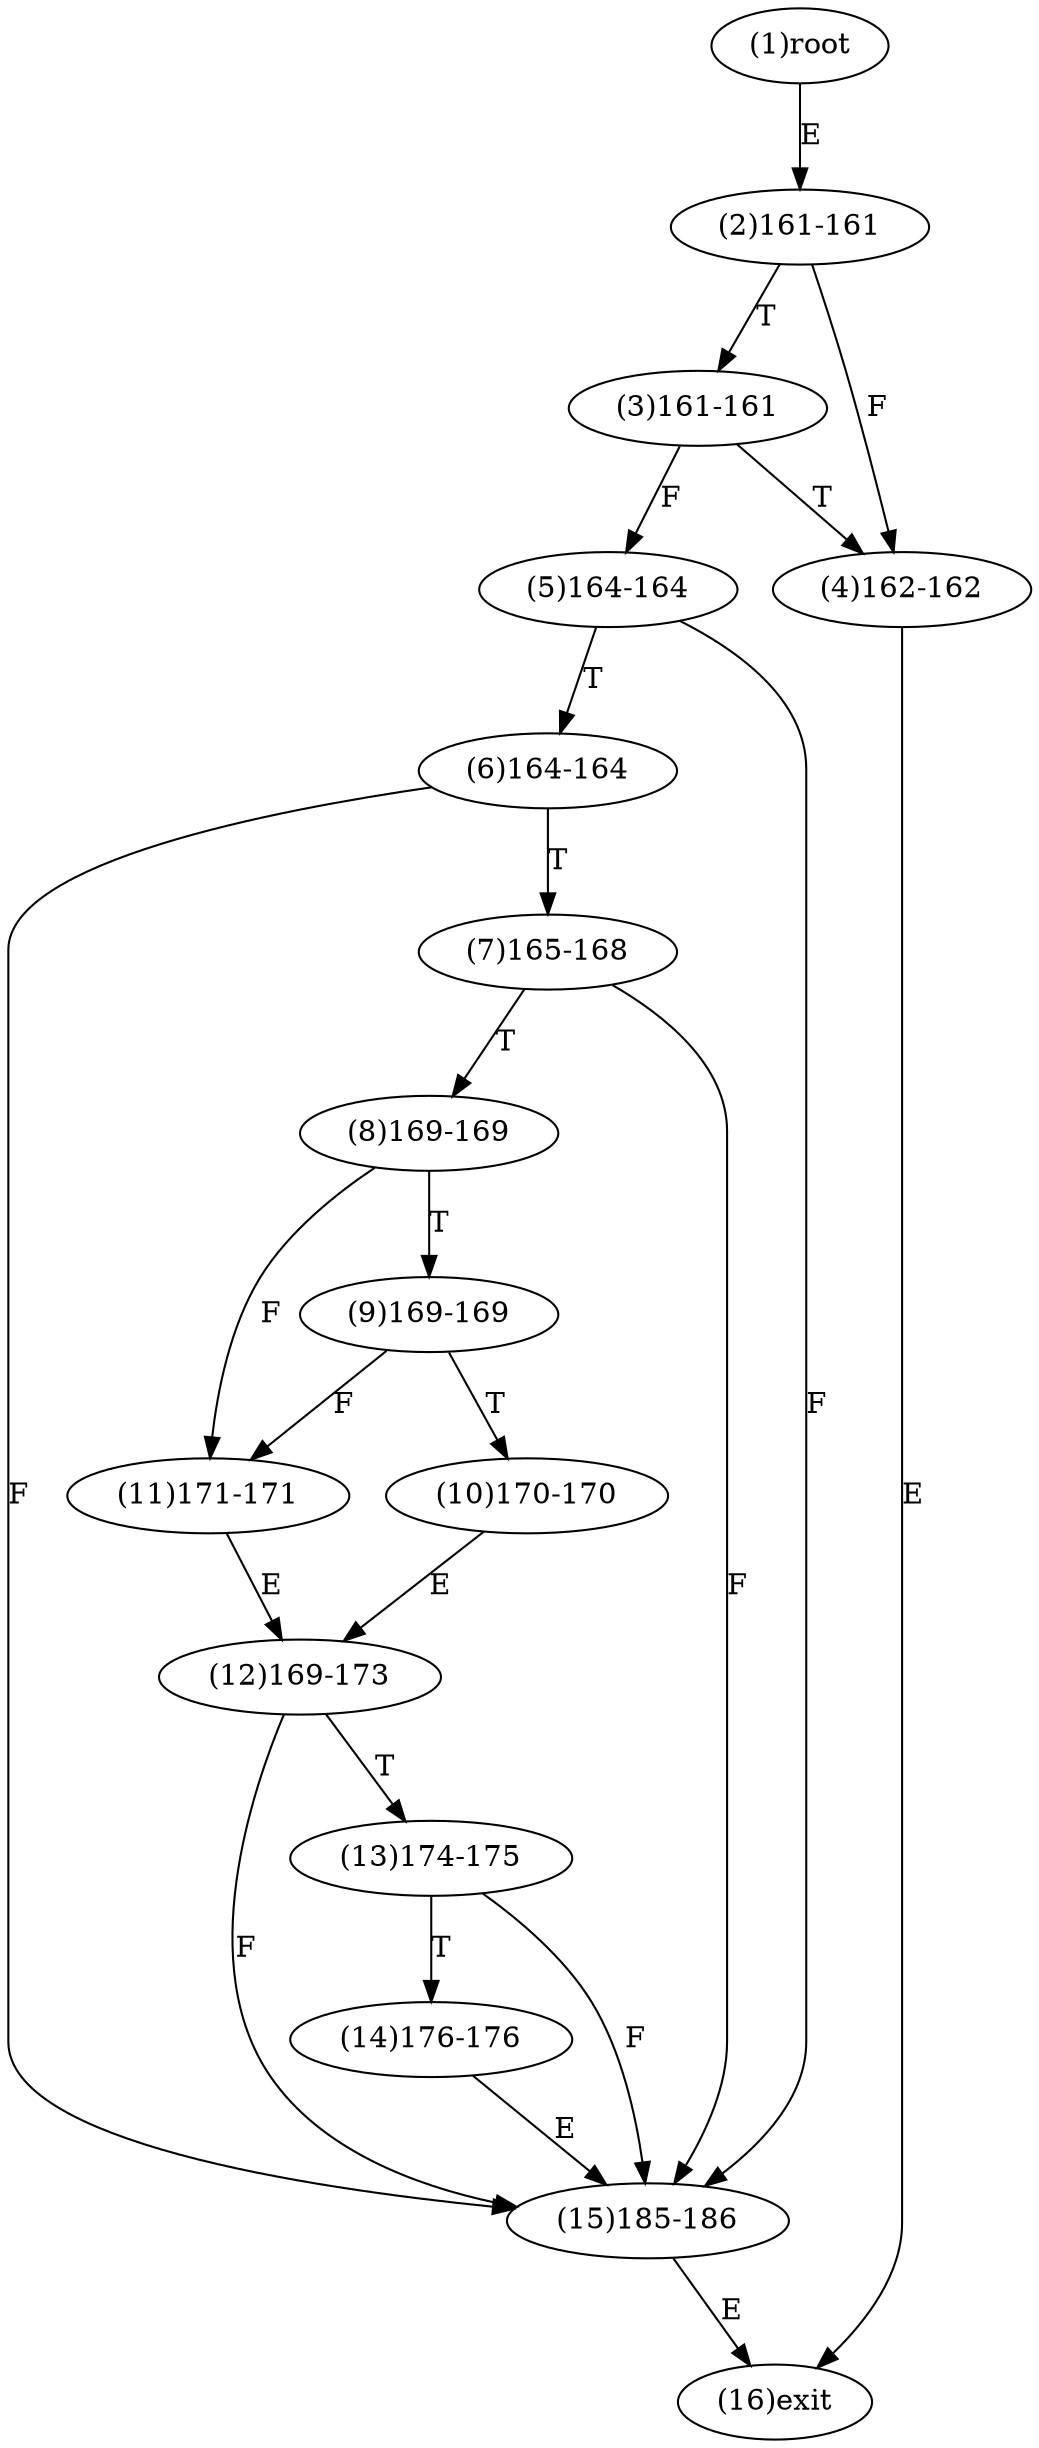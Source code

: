 digraph "" { 
1[ label="(1)root"];
2[ label="(2)161-161"];
3[ label="(3)161-161"];
4[ label="(4)162-162"];
5[ label="(5)164-164"];
6[ label="(6)164-164"];
7[ label="(7)165-168"];
8[ label="(8)169-169"];
9[ label="(9)169-169"];
10[ label="(10)170-170"];
11[ label="(11)171-171"];
12[ label="(12)169-173"];
13[ label="(13)174-175"];
14[ label="(14)176-176"];
15[ label="(15)185-186"];
16[ label="(16)exit"];
1->2[ label="E"];
2->4[ label="F"];
2->3[ label="T"];
3->5[ label="F"];
3->4[ label="T"];
4->16[ label="E"];
5->15[ label="F"];
5->6[ label="T"];
6->15[ label="F"];
6->7[ label="T"];
7->15[ label="F"];
7->8[ label="T"];
8->11[ label="F"];
8->9[ label="T"];
9->11[ label="F"];
9->10[ label="T"];
10->12[ label="E"];
11->12[ label="E"];
12->15[ label="F"];
12->13[ label="T"];
13->15[ label="F"];
13->14[ label="T"];
14->15[ label="E"];
15->16[ label="E"];
}